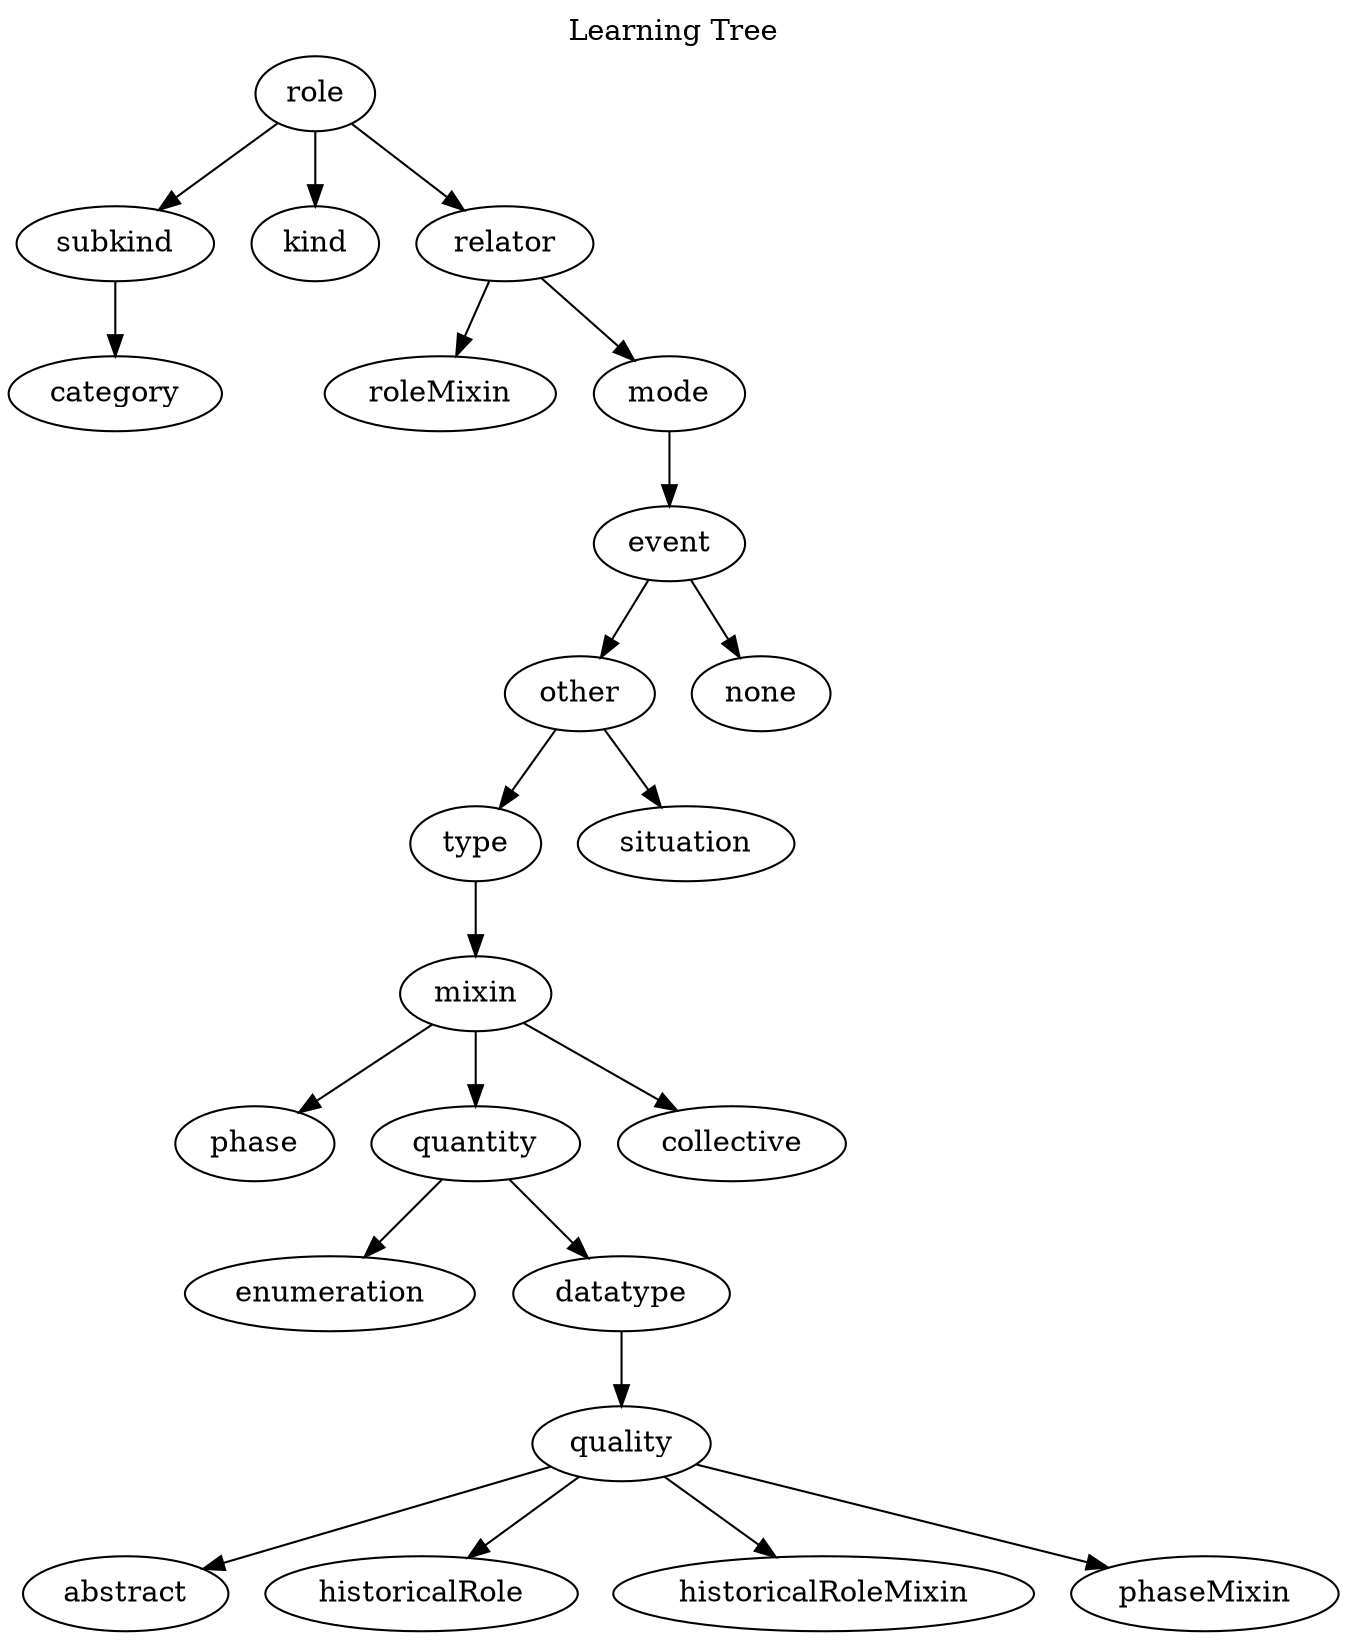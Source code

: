 strict digraph  {
label="Learning Tree";
labelloc=t;
labeljust=c;
role;
subkind;
kind;
relator;
category;
roleMixin;
mode;
event;
other;
none;
type;
situation;
mixin;
phase;
quantity;
collective;
enumeration;
datatype;
quality;
abstract;
historicalRole;
historicalRoleMixin;
phaseMixin;
role -> subkind;
role -> kind;
role -> relator;
subkind -> category;
relator -> roleMixin;
relator -> mode;
mode -> event;
event -> other;
event -> none;
other -> type;
other -> situation;
type -> mixin;
mixin -> phase;
mixin -> quantity;
mixin -> collective;
quantity -> enumeration;
quantity -> datatype;
datatype -> quality;
quality -> abstract;
quality -> historicalRole;
quality -> historicalRoleMixin;
quality -> phaseMixin;
}

